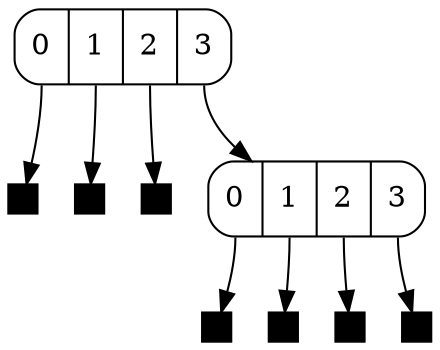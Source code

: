 digraph g {
"node0" [
#fixedsize = "true"
#width = "1.5"
label = "<f0> 0| <f1> 1 | <f2> 2 | <f3> 3"
shape = "Mrecord"
];
"node2" [
#fixedsize = "true"
#width = "1.5"
label = "<f0> 0|<f1> 1 | <f2> 2 | <f3> 3"
shape = "Mrecord"
];


"leafA" [
height = "0.2"
width  = "0.2"
label  = ""
color  = "black"
style  = filled
shape  = "box"
];
"leafB" [
height = "0.2"
width  = "0.2"
label  = ""
color  = "black"
style  = filled
shape  = "box"
];
"leafC" [
height = "0.2"
width  = "0.2"
label  = ""
color  = "black"
style  = filled
shape  = "box"
];
"leafD" [
height = "0.2"
width  = "0.2"
label  = ""
color  = "black"
style  = filled
shape  = "box"
];
"leafE" [
height = "0.2"
width  = "0.2"
label  = ""
color  = "black"
style  = filled
shape  = "box"
];
"leafF" [
height = "0.2"
width  = "0.2"
label  = ""
color  = "black"
style  = filled
shape  = "box"
];
"leafG" [
height = "0.2"
width  = "0.2"
label  = ""
color  = "black"
style  = filled
shape  = "box"
];

"node0":f0 -> "leafA"
"node0":f1 -> "leafB"
"node0":f2 -> "leafC"
"node0":f3 -> "node2"

"node2":f0 -> "leafD"
"node2":f1 -> "leafE"
"node2":f2 -> "leafF"
"node2":f3 -> "leafG"
}

